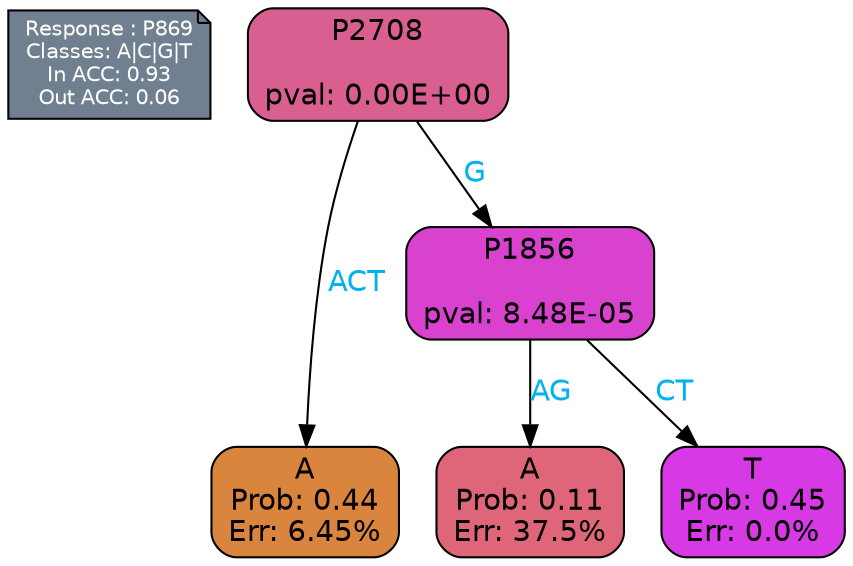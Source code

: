 digraph Tree {
node [shape=box, style="filled, rounded", color="black", fontname=helvetica] ;
graph [ranksep=equally, splines=polylines, bgcolor=transparent, dpi=600] ;
edge [fontname=helvetica] ;
LEGEND [label="Response : P869
Classes: A|C|G|T
In ACC: 0.93
Out ACC: 0.06
",shape=note,align=left,style=filled,fillcolor="slategray",fontcolor="white",fontsize=10];1 [label="P2708

pval: 0.00E+00", fillcolor="#d95f90"] ;
2 [label="A
Prob: 0.44
Err: 6.45%", fillcolor="#da853e"] ;
3 [label="P1856

pval: 8.48E-05", fillcolor="#d842cf"] ;
4 [label="A
Prob: 0.11
Err: 37.5%", fillcolor="#df6679"] ;
5 [label="T
Prob: 0.45
Err: 0.0%", fillcolor="#d739e5"] ;
1 -> 2 [label="ACT",fontcolor=deepskyblue2] ;
1 -> 3 [label="G",fontcolor=deepskyblue2] ;
3 -> 4 [label="AG",fontcolor=deepskyblue2] ;
3 -> 5 [label="CT",fontcolor=deepskyblue2] ;
{rank = same; 2;4;5;}{rank = same; LEGEND;1;}}